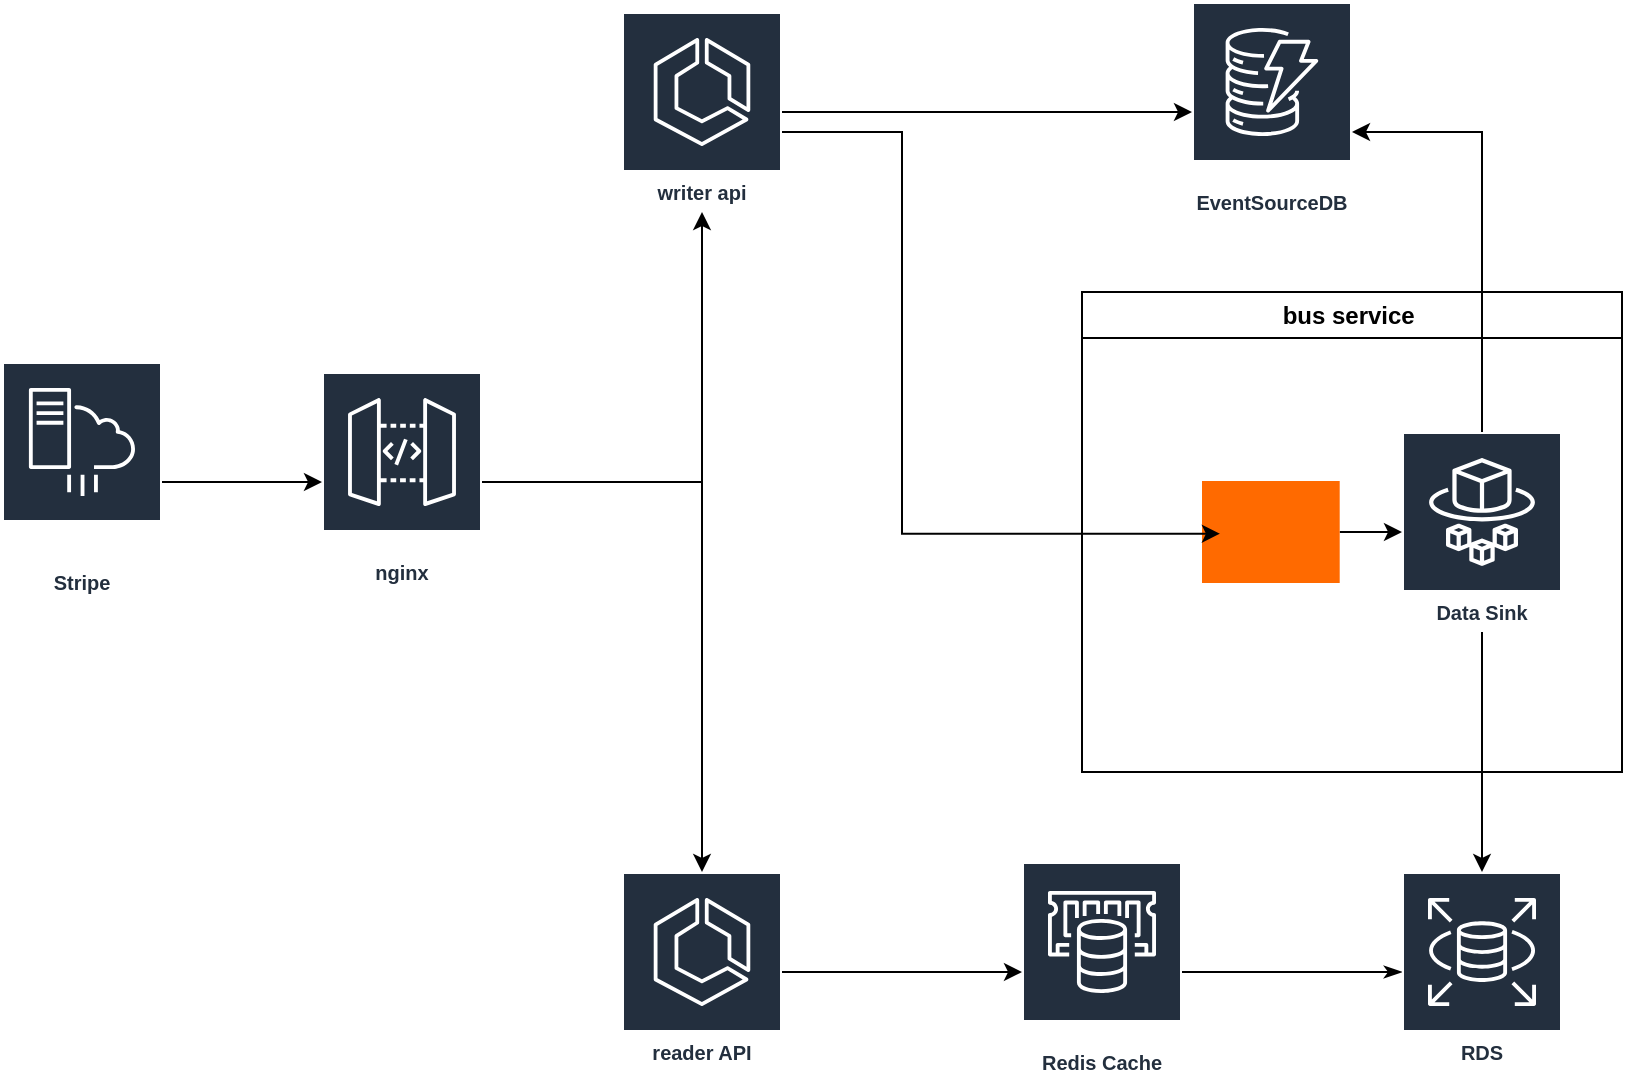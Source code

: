 <mxfile version="26.2.2">
  <diagram name="Page-1" id="ZJLKzdiOUGMU34W95Lfx">
    <mxGraphModel dx="1164" dy="712" grid="1" gridSize="10" guides="1" tooltips="1" connect="1" arrows="1" fold="1" page="1" pageScale="1" pageWidth="850" pageHeight="1100" math="0" shadow="0">
      <root>
        <mxCell id="0" />
        <mxCell id="1" parent="0" />
        <mxCell id="bDG9ruU8y3b2dGuOF-Dv-38" style="edgeStyle=orthogonalEdgeStyle;rounded=0;orthogonalLoop=1;jettySize=auto;html=1;" parent="1" source="bDG9ruU8y3b2dGuOF-Dv-19" target="bDG9ruU8y3b2dGuOF-Dv-22" edge="1">
          <mxGeometry relative="1" as="geometry" />
        </mxCell>
        <mxCell id="bDG9ruU8y3b2dGuOF-Dv-39" style="edgeStyle=orthogonalEdgeStyle;rounded=0;orthogonalLoop=1;jettySize=auto;html=1;" parent="1" source="bDG9ruU8y3b2dGuOF-Dv-19" target="bDG9ruU8y3b2dGuOF-Dv-23" edge="1">
          <mxGeometry relative="1" as="geometry" />
        </mxCell>
        <mxCell id="bDG9ruU8y3b2dGuOF-Dv-19" value="nginx" style="sketch=0;outlineConnect=0;fontColor=#232F3E;gradientColor=none;strokeColor=#ffffff;fillColor=#232F3E;dashed=0;verticalLabelPosition=middle;verticalAlign=bottom;align=center;html=1;whiteSpace=wrap;fontSize=10;fontStyle=1;spacing=3;shape=mxgraph.aws4.productIcon;prIcon=mxgraph.aws4.api_gateway;" parent="1" vertex="1">
          <mxGeometry x="170" y="210" width="80" height="110" as="geometry" />
        </mxCell>
        <mxCell id="bDG9ruU8y3b2dGuOF-Dv-41" style="edgeStyle=orthogonalEdgeStyle;rounded=0;orthogonalLoop=1;jettySize=auto;html=1;" parent="1" source="bDG9ruU8y3b2dGuOF-Dv-22" target="bDG9ruU8y3b2dGuOF-Dv-27" edge="1">
          <mxGeometry relative="1" as="geometry" />
        </mxCell>
        <mxCell id="bDG9ruU8y3b2dGuOF-Dv-22" value="writer api" style="sketch=0;outlineConnect=0;fontColor=#232F3E;gradientColor=none;strokeColor=#ffffff;fillColor=#232F3E;dashed=0;verticalLabelPosition=middle;verticalAlign=bottom;align=center;html=1;whiteSpace=wrap;fontSize=10;fontStyle=1;spacing=3;shape=mxgraph.aws4.productIcon;prIcon=mxgraph.aws4.ecs;" parent="1" vertex="1">
          <mxGeometry x="320" y="30" width="80" height="100" as="geometry" />
        </mxCell>
        <mxCell id="bDG9ruU8y3b2dGuOF-Dv-23" value="reader API" style="sketch=0;outlineConnect=0;fontColor=#232F3E;gradientColor=none;strokeColor=#ffffff;fillColor=#232F3E;dashed=0;verticalLabelPosition=middle;verticalAlign=bottom;align=center;html=1;whiteSpace=wrap;fontSize=10;fontStyle=1;spacing=3;shape=mxgraph.aws4.productIcon;prIcon=mxgraph.aws4.ecs;" parent="1" vertex="1">
          <mxGeometry x="320" y="460" width="80" height="100" as="geometry" />
        </mxCell>
        <mxCell id="bDG9ruU8y3b2dGuOF-Dv-43" style="edgeStyle=orthogonalEdgeStyle;rounded=0;orthogonalLoop=1;jettySize=auto;html=1;startArrow=classicThin;startFill=1;endArrow=none;" parent="1" source="bDG9ruU8y3b2dGuOF-Dv-24" target="bDG9ruU8y3b2dGuOF-Dv-40" edge="1">
          <mxGeometry relative="1" as="geometry" />
        </mxCell>
        <mxCell id="bDG9ruU8y3b2dGuOF-Dv-24" value="RDS" style="sketch=0;outlineConnect=0;fontColor=#232F3E;gradientColor=none;strokeColor=#ffffff;fillColor=#232F3E;dashed=0;verticalLabelPosition=middle;verticalAlign=bottom;align=center;html=1;whiteSpace=wrap;fontSize=10;fontStyle=1;spacing=3;shape=mxgraph.aws4.productIcon;prIcon=mxgraph.aws4.rds;" parent="1" vertex="1">
          <mxGeometry x="710" y="460" width="80" height="100" as="geometry" />
        </mxCell>
        <mxCell id="bDG9ruU8y3b2dGuOF-Dv-27" value="EventSourceDB" style="sketch=0;outlineConnect=0;fontColor=#232F3E;gradientColor=none;strokeColor=#ffffff;fillColor=#232F3E;dashed=0;verticalLabelPosition=middle;verticalAlign=bottom;align=center;html=1;whiteSpace=wrap;fontSize=10;fontStyle=1;spacing=3;shape=mxgraph.aws4.productIcon;prIcon=mxgraph.aws4.dynamodb;" parent="1" vertex="1">
          <mxGeometry x="605" y="25" width="80" height="110" as="geometry" />
        </mxCell>
        <mxCell id="bDG9ruU8y3b2dGuOF-Dv-29" value="bus service&amp;nbsp;" style="swimlane;whiteSpace=wrap;html=1;" parent="1" vertex="1">
          <mxGeometry x="550" y="170" width="270" height="240" as="geometry" />
        </mxCell>
        <mxCell id="bDG9ruU8y3b2dGuOF-Dv-47" style="edgeStyle=orthogonalEdgeStyle;rounded=0;orthogonalLoop=1;jettySize=auto;html=1;" parent="bDG9ruU8y3b2dGuOF-Dv-29" source="bDG9ruU8y3b2dGuOF-Dv-30" target="bDG9ruU8y3b2dGuOF-Dv-33" edge="1">
          <mxGeometry relative="1" as="geometry" />
        </mxCell>
        <mxCell id="bDG9ruU8y3b2dGuOF-Dv-30" value="" style="points=[];aspect=fixed;html=1;align=center;shadow=0;dashed=0;fillColor=#FF6A00;strokeColor=none;shape=mxgraph.alibaba_cloud.kafka;" parent="bDG9ruU8y3b2dGuOF-Dv-29" vertex="1">
          <mxGeometry x="60" y="94.5" width="68.85" height="51" as="geometry" />
        </mxCell>
        <mxCell id="bDG9ruU8y3b2dGuOF-Dv-33" value="Data Sink" style="sketch=0;outlineConnect=0;fontColor=#232F3E;gradientColor=none;strokeColor=#ffffff;fillColor=#232F3E;dashed=0;verticalLabelPosition=middle;verticalAlign=bottom;align=center;html=1;whiteSpace=wrap;fontSize=10;fontStyle=1;spacing=3;shape=mxgraph.aws4.productIcon;prIcon=mxgraph.aws4.fargate;" parent="bDG9ruU8y3b2dGuOF-Dv-29" vertex="1">
          <mxGeometry x="160" y="70" width="80" height="100" as="geometry" />
        </mxCell>
        <mxCell id="bDG9ruU8y3b2dGuOF-Dv-37" style="edgeStyle=orthogonalEdgeStyle;rounded=0;orthogonalLoop=1;jettySize=auto;html=1;" parent="1" source="bDG9ruU8y3b2dGuOF-Dv-34" target="bDG9ruU8y3b2dGuOF-Dv-19" edge="1">
          <mxGeometry relative="1" as="geometry" />
        </mxCell>
        <mxCell id="bDG9ruU8y3b2dGuOF-Dv-34" value="Stripe" style="sketch=0;outlineConnect=0;fontColor=#232F3E;gradientColor=none;strokeColor=#ffffff;fillColor=#232F3E;dashed=0;verticalLabelPosition=middle;verticalAlign=bottom;align=center;html=1;whiteSpace=wrap;fontSize=10;fontStyle=1;spacing=3;shape=mxgraph.aws4.productIcon;prIcon=mxgraph.aws4.server_migration_service;" parent="1" vertex="1">
          <mxGeometry x="10" y="205" width="80" height="120" as="geometry" />
        </mxCell>
        <mxCell id="bDG9ruU8y3b2dGuOF-Dv-44" style="edgeStyle=orthogonalEdgeStyle;rounded=0;orthogonalLoop=1;jettySize=auto;html=1;startArrow=classic;startFill=1;endArrow=none;" parent="1" source="bDG9ruU8y3b2dGuOF-Dv-40" target="bDG9ruU8y3b2dGuOF-Dv-23" edge="1">
          <mxGeometry relative="1" as="geometry" />
        </mxCell>
        <mxCell id="bDG9ruU8y3b2dGuOF-Dv-40" value="Redis Cache" style="sketch=0;outlineConnect=0;fontColor=#232F3E;gradientColor=none;strokeColor=#ffffff;fillColor=#232F3E;dashed=0;verticalLabelPosition=middle;verticalAlign=bottom;align=center;html=1;whiteSpace=wrap;fontSize=10;fontStyle=1;spacing=3;shape=mxgraph.aws4.productIcon;prIcon=mxgraph.aws4.elasticache;" parent="1" vertex="1">
          <mxGeometry x="520" y="455" width="80" height="110" as="geometry" />
        </mxCell>
        <mxCell id="bDG9ruU8y3b2dGuOF-Dv-42" style="edgeStyle=orthogonalEdgeStyle;rounded=0;orthogonalLoop=1;jettySize=auto;html=1;" parent="1" source="bDG9ruU8y3b2dGuOF-Dv-33" target="bDG9ruU8y3b2dGuOF-Dv-24" edge="1">
          <mxGeometry relative="1" as="geometry" />
        </mxCell>
        <mxCell id="bDG9ruU8y3b2dGuOF-Dv-46" style="edgeStyle=orthogonalEdgeStyle;rounded=0;orthogonalLoop=1;jettySize=auto;html=1;entryX=0.13;entryY=0.517;entryDx=0;entryDy=0;entryPerimeter=0;" parent="1" source="bDG9ruU8y3b2dGuOF-Dv-22" target="bDG9ruU8y3b2dGuOF-Dv-30" edge="1">
          <mxGeometry relative="1" as="geometry">
            <mxPoint x="490" y="80" as="sourcePoint" />
            <Array as="points">
              <mxPoint x="460" y="90" />
              <mxPoint x="460" y="291" />
            </Array>
          </mxGeometry>
        </mxCell>
        <mxCell id="qvymlkZ5FvfHuyIm1Wrd-1" style="edgeStyle=orthogonalEdgeStyle;rounded=0;orthogonalLoop=1;jettySize=auto;html=1;" edge="1" parent="1" source="bDG9ruU8y3b2dGuOF-Dv-33" target="bDG9ruU8y3b2dGuOF-Dv-27">
          <mxGeometry relative="1" as="geometry">
            <Array as="points">
              <mxPoint x="750" y="90" />
            </Array>
          </mxGeometry>
        </mxCell>
      </root>
    </mxGraphModel>
  </diagram>
</mxfile>
